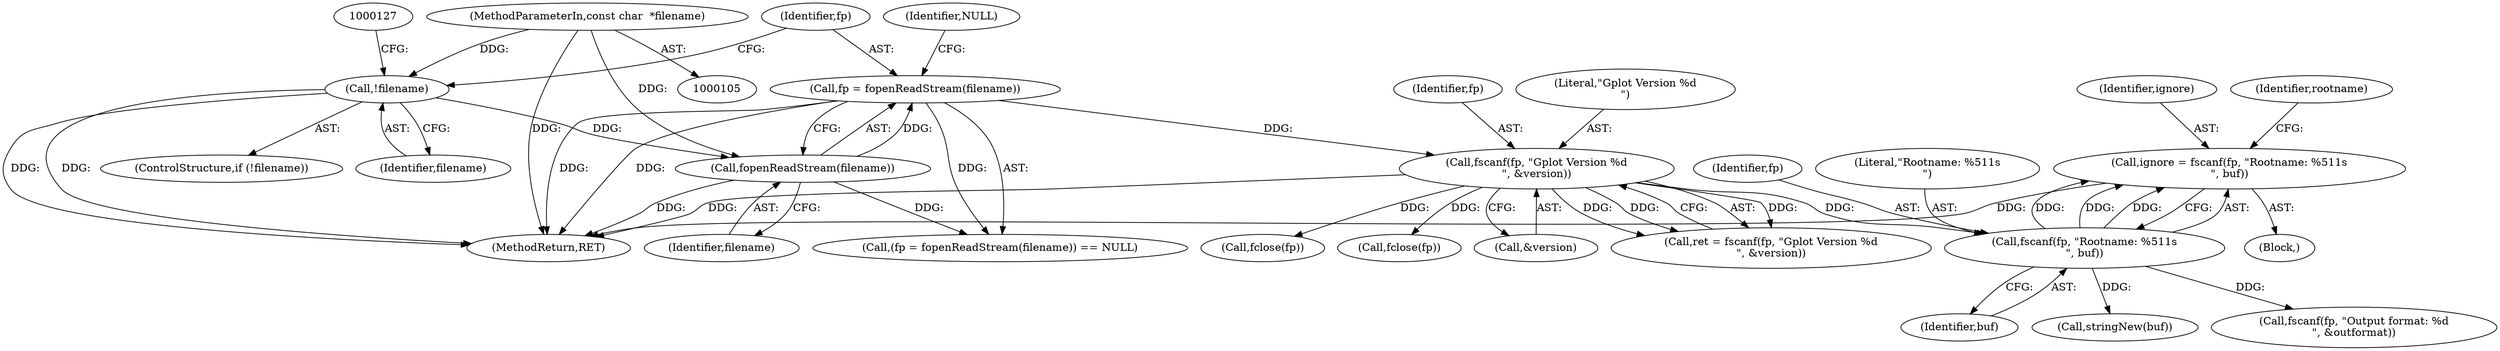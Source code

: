 digraph "0_leptonica_ee301cb2029db8a6289c5295daa42bba7715e99a_4@API" {
"1000181" [label="(Call,ignore = fscanf(fp, \"Rootname: %511s\n\", buf))"];
"1000183" [label="(Call,fscanf(fp, \"Rootname: %511s\n\", buf))"];
"1000148" [label="(Call,fscanf(fp, \"Gplot Version %d\n\", &version))"];
"1000134" [label="(Call,fp = fopenReadStream(filename))"];
"1000136" [label="(Call,fopenReadStream(filename))"];
"1000123" [label="(Call,!filename)"];
"1000106" [label="(MethodParameterIn,const char  *filename)"];
"1000182" [label="(Identifier,ignore)"];
"1000188" [label="(Identifier,rootname)"];
"1000413" [label="(MethodReturn,RET)"];
"1000122" [label="(ControlStructure,if (!filename))"];
"1000151" [label="(Call,&version)"];
"1000186" [label="(Identifier,buf)"];
"1000137" [label="(Identifier,filename)"];
"1000189" [label="(Call,stringNew(buf))"];
"1000184" [label="(Identifier,fp)"];
"1000136" [label="(Call,fopenReadStream(filename))"];
"1000148" [label="(Call,fscanf(fp, \"Gplot Version %d\n\", &version))"];
"1000135" [label="(Identifier,fp)"];
"1000138" [label="(Identifier,NULL)"];
"1000146" [label="(Call,ret = fscanf(fp, \"Gplot Version %d\n\", &version))"];
"1000183" [label="(Call,fscanf(fp, \"Rootname: %511s\n\", buf))"];
"1000124" [label="(Identifier,filename)"];
"1000133" [label="(Call,(fp = fopenReadStream(filename)) == NULL)"];
"1000107" [label="(Block,)"];
"1000106" [label="(MethodParameterIn,const char  *filename)"];
"1000149" [label="(Identifier,fp)"];
"1000134" [label="(Call,fp = fopenReadStream(filename))"];
"1000150" [label="(Literal,\"Gplot Version %d\n\")"];
"1000158" [label="(Call,fclose(fp))"];
"1000185" [label="(Literal,\"Rootname: %511s\n\")"];
"1000172" [label="(Call,fclose(fp))"];
"1000193" [label="(Call,fscanf(fp, \"Output format: %d\n\", &outformat))"];
"1000123" [label="(Call,!filename)"];
"1000181" [label="(Call,ignore = fscanf(fp, \"Rootname: %511s\n\", buf))"];
"1000181" -> "1000107"  [label="AST: "];
"1000181" -> "1000183"  [label="CFG: "];
"1000182" -> "1000181"  [label="AST: "];
"1000183" -> "1000181"  [label="AST: "];
"1000188" -> "1000181"  [label="CFG: "];
"1000181" -> "1000413"  [label="DDG: "];
"1000183" -> "1000181"  [label="DDG: "];
"1000183" -> "1000181"  [label="DDG: "];
"1000183" -> "1000181"  [label="DDG: "];
"1000183" -> "1000186"  [label="CFG: "];
"1000184" -> "1000183"  [label="AST: "];
"1000185" -> "1000183"  [label="AST: "];
"1000186" -> "1000183"  [label="AST: "];
"1000148" -> "1000183"  [label="DDG: "];
"1000183" -> "1000189"  [label="DDG: "];
"1000183" -> "1000193"  [label="DDG: "];
"1000148" -> "1000146"  [label="AST: "];
"1000148" -> "1000151"  [label="CFG: "];
"1000149" -> "1000148"  [label="AST: "];
"1000150" -> "1000148"  [label="AST: "];
"1000151" -> "1000148"  [label="AST: "];
"1000146" -> "1000148"  [label="CFG: "];
"1000148" -> "1000413"  [label="DDG: "];
"1000148" -> "1000146"  [label="DDG: "];
"1000148" -> "1000146"  [label="DDG: "];
"1000148" -> "1000146"  [label="DDG: "];
"1000134" -> "1000148"  [label="DDG: "];
"1000148" -> "1000158"  [label="DDG: "];
"1000148" -> "1000172"  [label="DDG: "];
"1000134" -> "1000133"  [label="AST: "];
"1000134" -> "1000136"  [label="CFG: "];
"1000135" -> "1000134"  [label="AST: "];
"1000136" -> "1000134"  [label="AST: "];
"1000138" -> "1000134"  [label="CFG: "];
"1000134" -> "1000413"  [label="DDG: "];
"1000134" -> "1000413"  [label="DDG: "];
"1000134" -> "1000133"  [label="DDG: "];
"1000136" -> "1000134"  [label="DDG: "];
"1000136" -> "1000137"  [label="CFG: "];
"1000137" -> "1000136"  [label="AST: "];
"1000136" -> "1000413"  [label="DDG: "];
"1000136" -> "1000133"  [label="DDG: "];
"1000123" -> "1000136"  [label="DDG: "];
"1000106" -> "1000136"  [label="DDG: "];
"1000123" -> "1000122"  [label="AST: "];
"1000123" -> "1000124"  [label="CFG: "];
"1000124" -> "1000123"  [label="AST: "];
"1000127" -> "1000123"  [label="CFG: "];
"1000135" -> "1000123"  [label="CFG: "];
"1000123" -> "1000413"  [label="DDG: "];
"1000123" -> "1000413"  [label="DDG: "];
"1000106" -> "1000123"  [label="DDG: "];
"1000106" -> "1000105"  [label="AST: "];
"1000106" -> "1000413"  [label="DDG: "];
}
